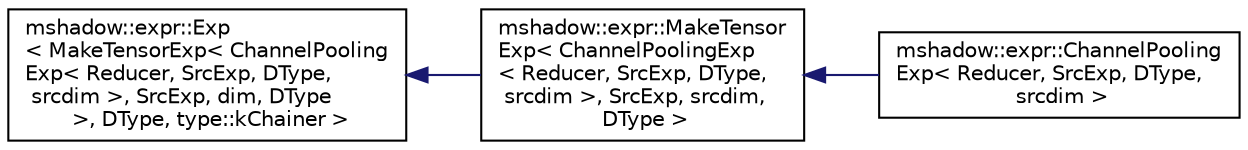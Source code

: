 digraph "Graphical Class Hierarchy"
{
 // LATEX_PDF_SIZE
  edge [fontname="Helvetica",fontsize="10",labelfontname="Helvetica",labelfontsize="10"];
  node [fontname="Helvetica",fontsize="10",shape=record];
  rankdir="LR";
  Node0 [label="mshadow::expr::Exp\l\< MakeTensorExp\< ChannelPooling\lExp\< Reducer, SrcExp, DType,\l srcdim \>, SrcExp, dim, DType\l \>, DType, type::kChainer \>",height=0.2,width=0.4,color="black", fillcolor="white", style="filled",URL="$structmshadow_1_1expr_1_1Exp.html",tooltip=" "];
  Node0 -> Node1 [dir="back",color="midnightblue",fontsize="10",style="solid",fontname="Helvetica"];
  Node1 [label="mshadow::expr::MakeTensor\lExp\< ChannelPoolingExp\l\< Reducer, SrcExp, DType,\l srcdim \>, SrcExp, srcdim,\l DType \>",height=0.2,width=0.4,color="black", fillcolor="white", style="filled",URL="$structmshadow_1_1expr_1_1MakeTensorExp.html",tooltip=" "];
  Node1 -> Node2 [dir="back",color="midnightblue",fontsize="10",style="solid",fontname="Helvetica"];
  Node2 [label="mshadow::expr::ChannelPooling\lExp\< Reducer, SrcExp, DType,\l srcdim \>",height=0.2,width=0.4,color="black", fillcolor="white", style="filled",URL="$structmshadow_1_1expr_1_1ChannelPoolingExp.html",tooltip="channel pooling expression, do reduction over (local nearby) channels, used to implement local respon..."];
}
